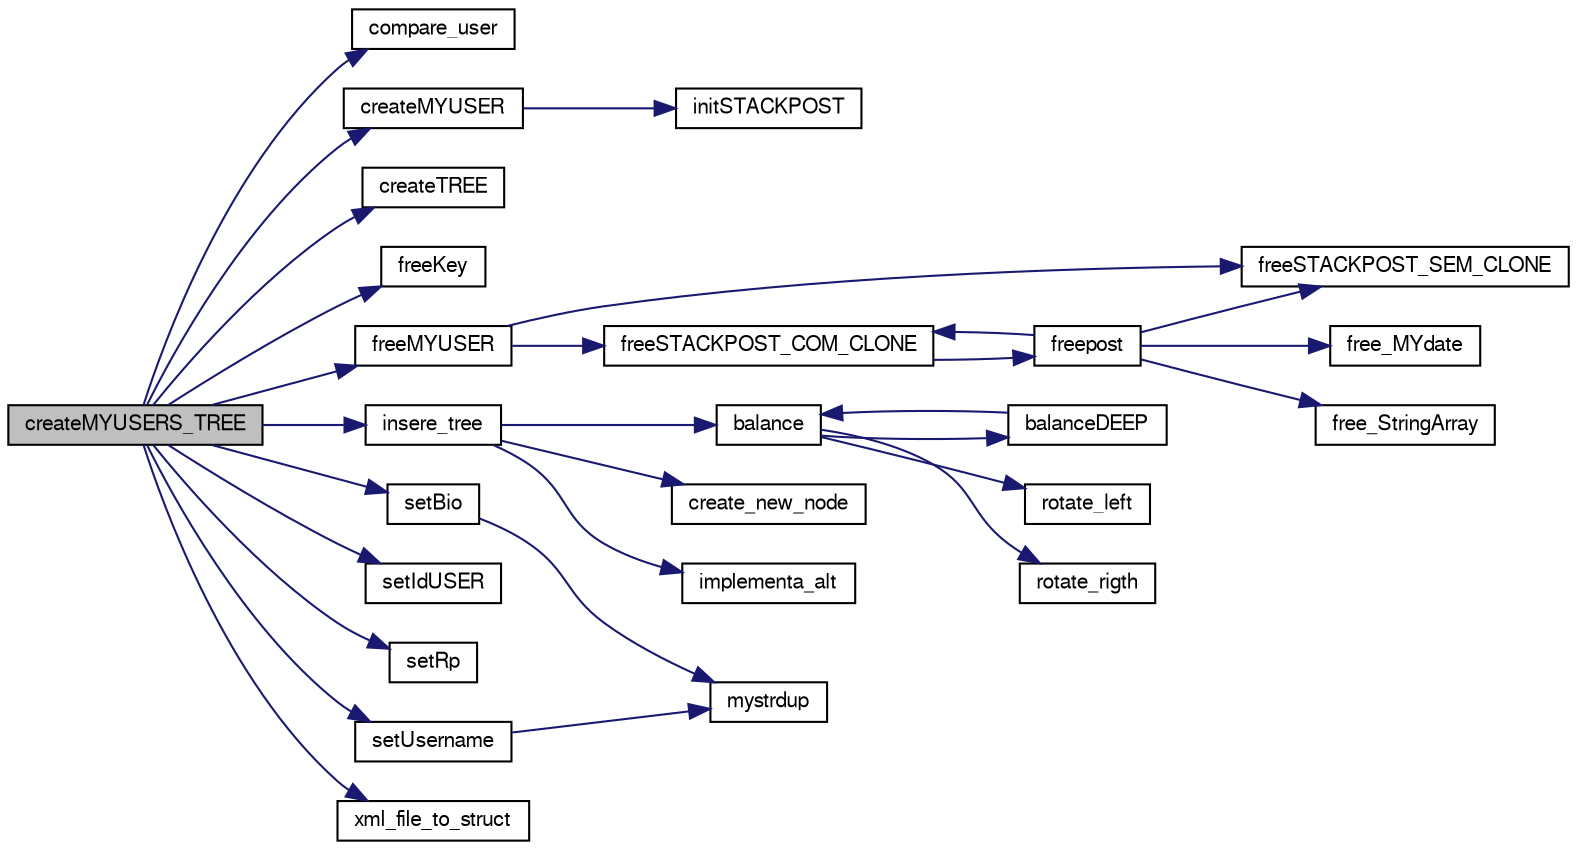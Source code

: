 digraph "createMYUSERS_TREE"
{
  edge [fontname="FreeSans",fontsize="10",labelfontname="FreeSans",labelfontsize="10"];
  node [fontname="FreeSans",fontsize="10",shape=record];
  rankdir="LR";
  Node1 [label="createMYUSERS_TREE",height=0.2,width=0.4,color="black", fillcolor="grey75", style="filled", fontcolor="black"];
  Node1 -> Node2 [color="midnightblue",fontsize="10",style="solid",fontname="FreeSans"];
  Node2 [label="compare_user",height=0.2,width=0.4,color="black", fillcolor="white", style="filled",URL="$myuser_8c.html#a5830d24c6af616f7abda520ed1dc1444",tooltip="Função que compara 2 keys de user diferentes. "];
  Node1 -> Node3 [color="midnightblue",fontsize="10",style="solid",fontname="FreeSans"];
  Node3 [label="createMYUSER",height=0.2,width=0.4,color="black", fillcolor="white", style="filled",URL="$myuser_8c.html#accd6026eed60ad74ffe1dca295541e13",tooltip="Função que aloca memória para um user. "];
  Node3 -> Node4 [color="midnightblue",fontsize="10",style="solid",fontname="FreeSans"];
  Node4 [label="initSTACKPOST",height=0.2,width=0.4,color="black", fillcolor="white", style="filled",URL="$mypost_8c.html#ac441cbdcf1391689526aba31a5e5aae9",tooltip="Função que inicializa um stackpost. "];
  Node1 -> Node5 [color="midnightblue",fontsize="10",style="solid",fontname="FreeSans"];
  Node5 [label="createTREE",height=0.2,width=0.4,color="black", fillcolor="white", style="filled",URL="$mytree_8c.html#a9dce7ae4d5be401262c1dc0919d07efc",tooltip="Função cria a estrutura que contêm a árvore. "];
  Node1 -> Node6 [color="midnightblue",fontsize="10",style="solid",fontname="FreeSans"];
  Node6 [label="freeKey",height=0.2,width=0.4,color="black", fillcolor="white", style="filled",URL="$myuser_8c.html#a6ab0300c891cf4faa61df2f878bce54a",tooltip="Função que liberta a memória de um key. "];
  Node1 -> Node7 [color="midnightblue",fontsize="10",style="solid",fontname="FreeSans"];
  Node7 [label="freeMYUSER",height=0.2,width=0.4,color="black", fillcolor="white", style="filled",URL="$myuser_8c.html#a5123e16973f221037824315bb060bc91",tooltip="Função que liberta a memória de um user. "];
  Node7 -> Node8 [color="midnightblue",fontsize="10",style="solid",fontname="FreeSans"];
  Node8 [label="freeSTACKPOST_SEM_CLONE",height=0.2,width=0.4,color="black", fillcolor="white", style="filled",URL="$mypost_8c.html#a91b21fb278f52144ead6215a80e864a5",tooltip="Função que dá free a uma stackpost. "];
  Node7 -> Node9 [color="midnightblue",fontsize="10",style="solid",fontname="FreeSans"];
  Node9 [label="freeSTACKPOST_COM_CLONE",height=0.2,width=0.4,color="black", fillcolor="white", style="filled",URL="$mypost_8c.html#a80b528f810114367a43b3972570c1c3e",tooltip="Função que dá free a um clone stackpost. "];
  Node9 -> Node10 [color="midnightblue",fontsize="10",style="solid",fontname="FreeSans"];
  Node10 [label="freepost",height=0.2,width=0.4,color="black", fillcolor="white", style="filled",URL="$mypost_8c.html#a08e79594d5f2f7acf98a907972c05c51",tooltip="Função que liberta a memória alocada para um dado post. "];
  Node10 -> Node11 [color="midnightblue",fontsize="10",style="solid",fontname="FreeSans"];
  Node11 [label="free_MYdate",height=0.2,width=0.4,color="black", fillcolor="white", style="filled",URL="$mydate_8c.html#a47a8a92914dfb1a80155143103d3183c",tooltip="Função liberta a memória da data. "];
  Node10 -> Node12 [color="midnightblue",fontsize="10",style="solid",fontname="FreeSans"];
  Node12 [label="free_StringArray",height=0.2,width=0.4,color="black", fillcolor="white", style="filled",URL="$mypost_8c.html#aab669e7098e15119ed28ed6e38174c06",tooltip="Função que liberta um array de strings. "];
  Node10 -> Node9 [color="midnightblue",fontsize="10",style="solid",fontname="FreeSans"];
  Node10 -> Node8 [color="midnightblue",fontsize="10",style="solid",fontname="FreeSans"];
  Node1 -> Node13 [color="midnightblue",fontsize="10",style="solid",fontname="FreeSans"];
  Node13 [label="insere_tree",height=0.2,width=0.4,color="black", fillcolor="white", style="filled",URL="$mytree_8c.html#a7faa98622d7d8699dd0505fac22ed6ec",tooltip="Função insere um elemento na árvore. "];
  Node13 -> Node14 [color="midnightblue",fontsize="10",style="solid",fontname="FreeSans"];
  Node14 [label="balance",height=0.2,width=0.4,color="black", fillcolor="white", style="filled",URL="$mytree_8c.html#afc02f01563a197de8a65d9cdab5a0267",tooltip="Função efetua o balanceamento da árvore. "];
  Node14 -> Node15 [color="midnightblue",fontsize="10",style="solid",fontname="FreeSans"];
  Node15 [label="balanceDEEP",height=0.2,width=0.4,color="black", fillcolor="white", style="filled",URL="$mytree_8c.html#a12ba44d23354b9652c365e450982c658",tooltip="Função calcula o balanço de um nodo. "];
  Node15 -> Node14 [color="midnightblue",fontsize="10",style="solid",fontname="FreeSans"];
  Node14 -> Node16 [color="midnightblue",fontsize="10",style="solid",fontname="FreeSans"];
  Node16 [label="rotate_left",height=0.2,width=0.4,color="black", fillcolor="white", style="filled",URL="$mytree_8c.html#a6a4235e15d23f9324aa7043383230056",tooltip="Função efetua uma rotação para a esquerda da árvore. "];
  Node14 -> Node17 [color="midnightblue",fontsize="10",style="solid",fontname="FreeSans"];
  Node17 [label="rotate_rigth",height=0.2,width=0.4,color="black", fillcolor="white", style="filled",URL="$mytree_8c.html#a4e63a9f2f871459b80e09324162d0ba9",tooltip="Função efetua uma rotação para a direita da árvore. "];
  Node13 -> Node18 [color="midnightblue",fontsize="10",style="solid",fontname="FreeSans"];
  Node18 [label="create_new_node",height=0.2,width=0.4,color="black", fillcolor="white", style="filled",URL="$mytree_8c.html#a2843723d722fbed22bd34e35727fe068",tooltip="Função que cria um novo nodo. "];
  Node13 -> Node19 [color="midnightblue",fontsize="10",style="solid",fontname="FreeSans"];
  Node19 [label="implementa_alt",height=0.2,width=0.4,color="black", fillcolor="white", style="filled",URL="$mytree_8c.html#a8a25d8e6b754c18bbb6aba86774a0bfd",tooltip="Função que implementa a nova altura de um dado nodo. "];
  Node1 -> Node20 [color="midnightblue",fontsize="10",style="solid",fontname="FreeSans"];
  Node20 [label="setBio",height=0.2,width=0.4,color="black", fillcolor="white", style="filled",URL="$myuser_8c.html#af21f1f8f22ee05837bade70fb725aa5e",tooltip="Função que altera a biografia de um user. "];
  Node20 -> Node21 [color="midnightblue",fontsize="10",style="solid",fontname="FreeSans"];
  Node21 [label="mystrdup",height=0.2,width=0.4,color="black", fillcolor="white", style="filled",URL="$common_8c.html#aaec695d4d3f73b13b968950d7857116d"];
  Node1 -> Node22 [color="midnightblue",fontsize="10",style="solid",fontname="FreeSans"];
  Node22 [label="setIdUSER",height=0.2,width=0.4,color="black", fillcolor="white", style="filled",URL="$myuser_8c.html#a5f10dcba893cd127b40d95237f766c1b",tooltip="Função que altera o Id de um user. "];
  Node1 -> Node23 [color="midnightblue",fontsize="10",style="solid",fontname="FreeSans"];
  Node23 [label="setRp",height=0.2,width=0.4,color="black", fillcolor="white", style="filled",URL="$myuser_8c.html#a40c7f0f33db1d4597bd91108ce661826",tooltip="Função que altera a reputação de um user. "];
  Node1 -> Node24 [color="midnightblue",fontsize="10",style="solid",fontname="FreeSans"];
  Node24 [label="setUsername",height=0.2,width=0.4,color="black", fillcolor="white", style="filled",URL="$myuser_8c.html#ada309f176f1c06c034ef9d4a44ce3da6",tooltip="Função que obtém altera o nome de um user. "];
  Node24 -> Node21 [color="midnightblue",fontsize="10",style="solid",fontname="FreeSans"];
  Node1 -> Node25 [color="midnightblue",fontsize="10",style="solid",fontname="FreeSans"];
  Node25 [label="xml_file_to_struct",height=0.2,width=0.4,color="black", fillcolor="white", style="filled",URL="$loading_8c.html#a48c0fce05821c32dd2f2295268b628d3",tooltip="Função que (recorrendo à biblioteca libxml2) efetua o parsing de um ficheiro xml. ..."];
}
